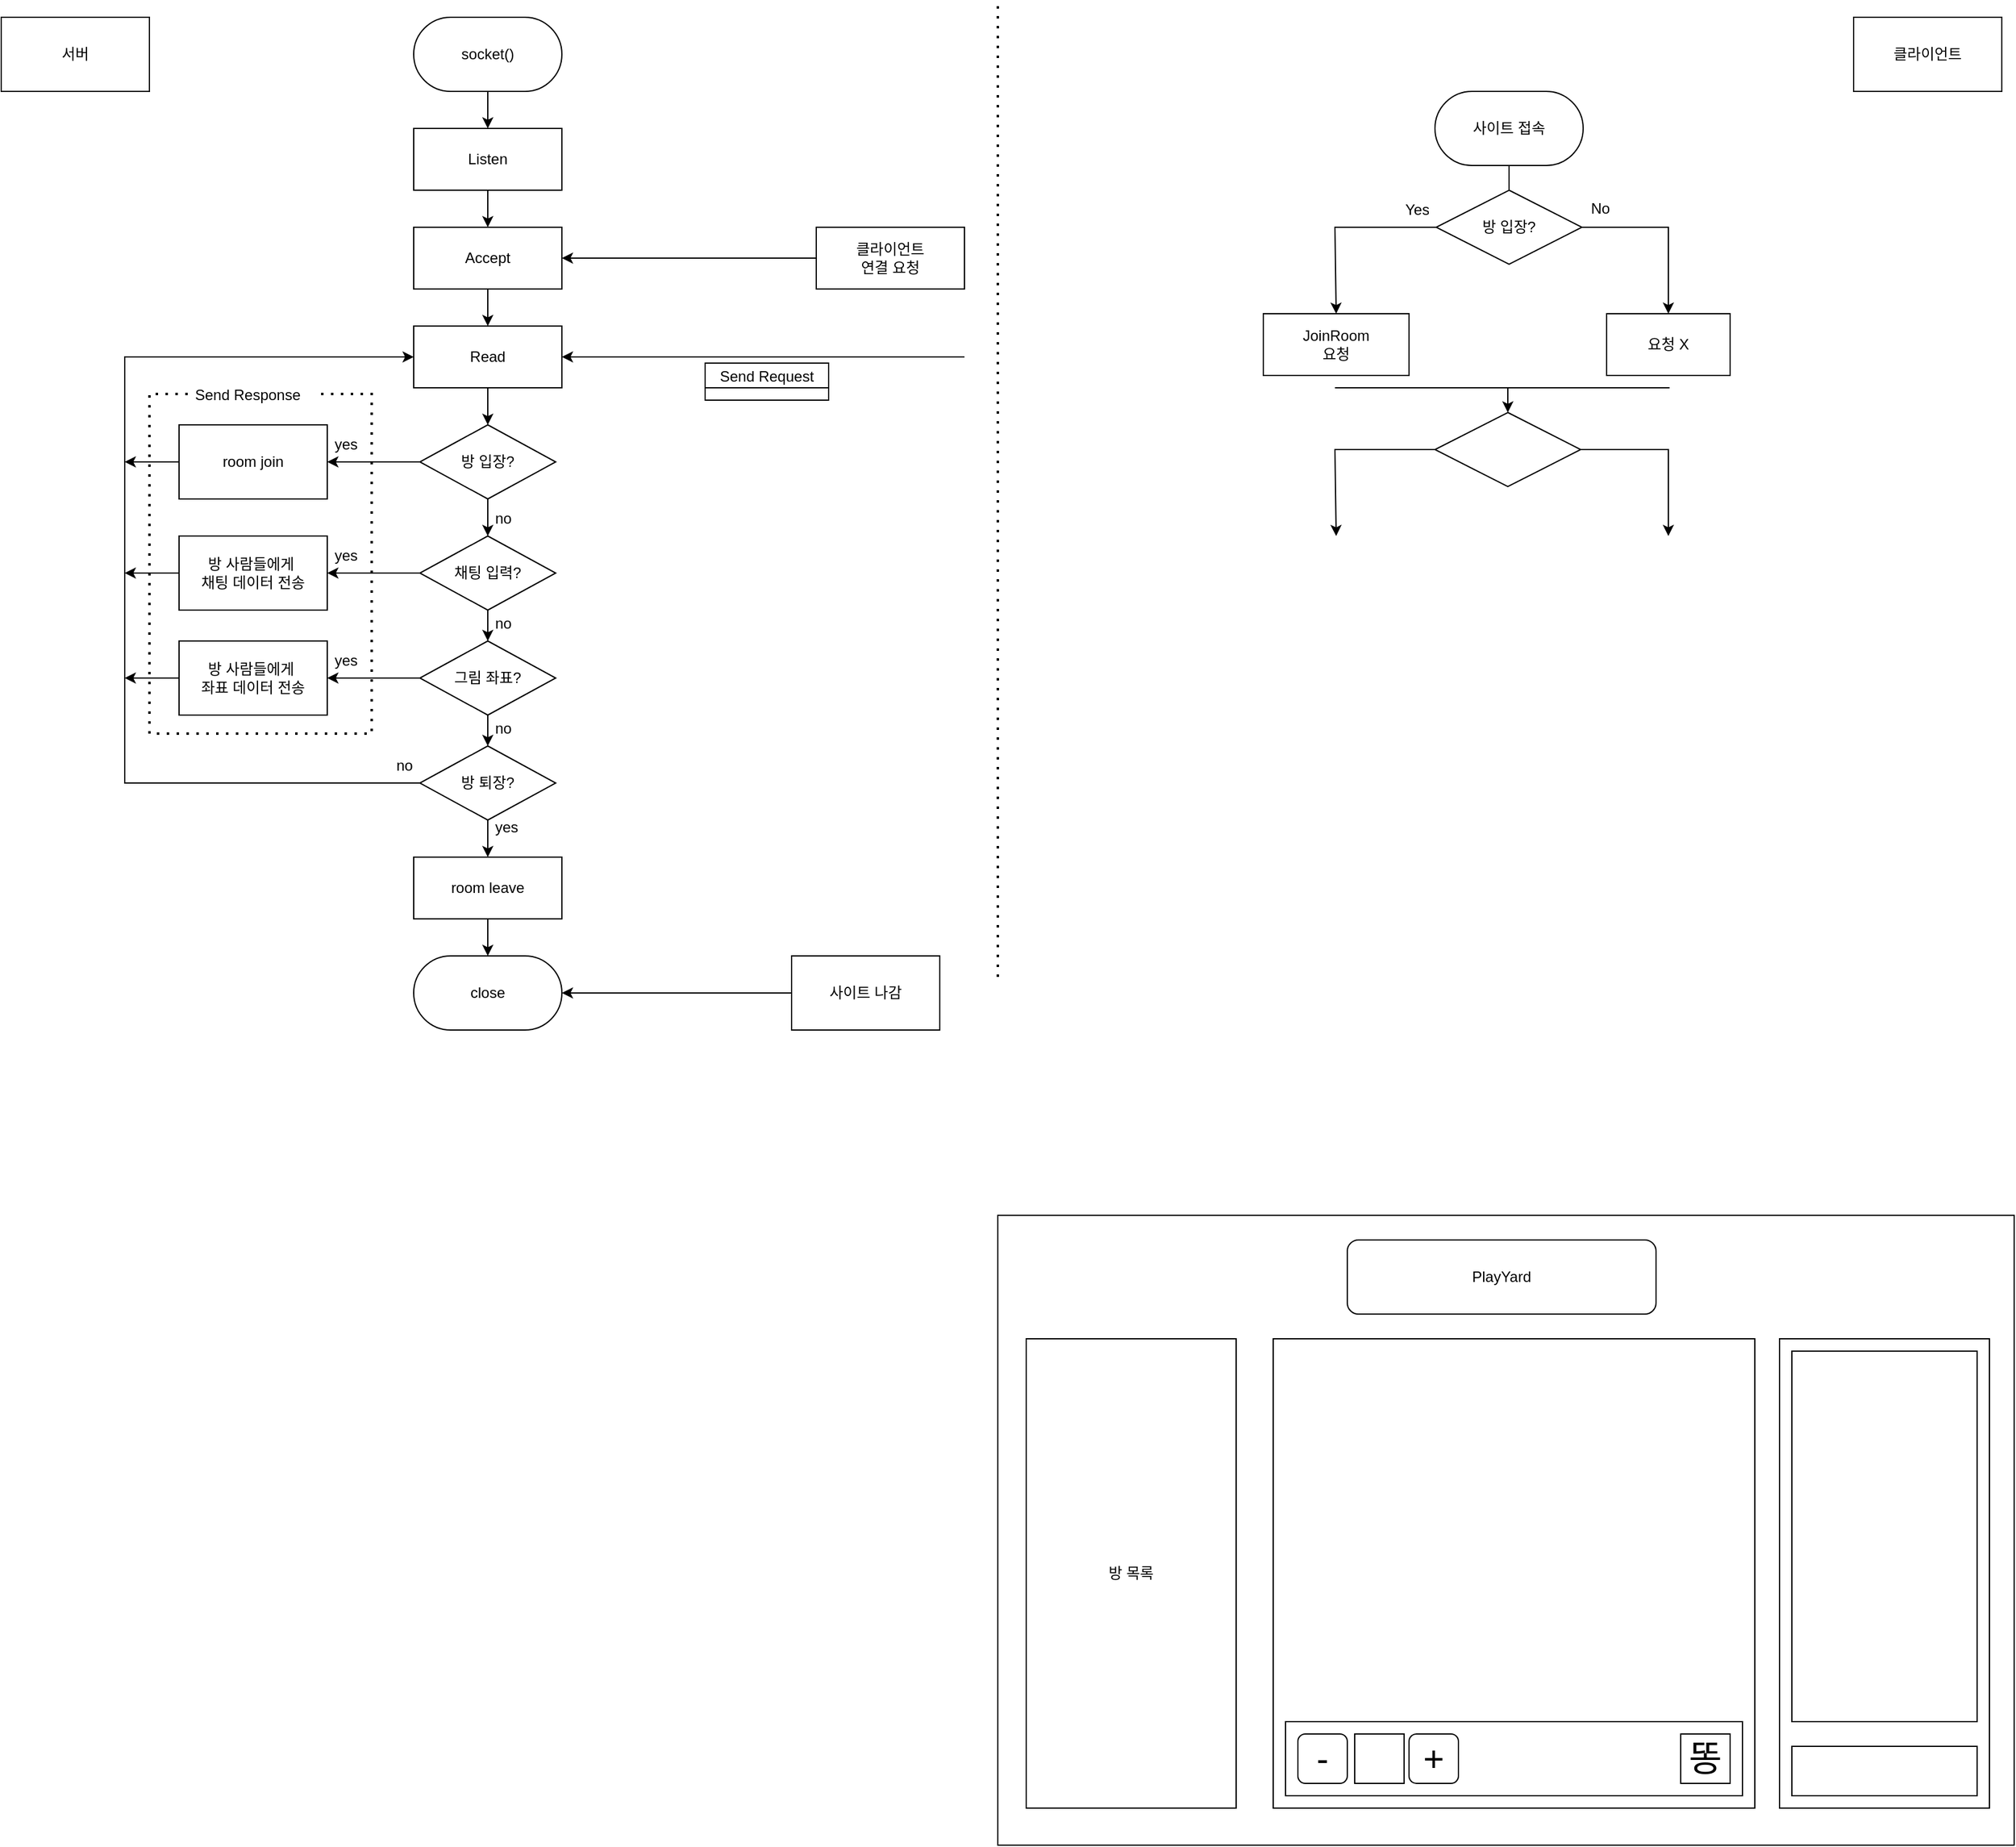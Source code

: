 <mxfile version="20.0.3" type="github">
  <diagram id="WoUSKYyLAS6QP5xmDLaz" name="Page-1">
    <mxGraphModel dx="866" dy="752" grid="1" gridSize="10" guides="1" tooltips="1" connect="1" arrows="1" fold="1" page="1" pageScale="1" pageWidth="827" pageHeight="1169" math="0" shadow="0">
      <root>
        <mxCell id="0" />
        <mxCell id="1" parent="0" />
        <mxCell id="NI60vL5AaP7EO7W3eIKq-2" value="서버" style="rounded=0;whiteSpace=wrap;html=1;" parent="1" vertex="1">
          <mxGeometry x="20" y="20" width="120" height="60" as="geometry" />
        </mxCell>
        <mxCell id="NI60vL5AaP7EO7W3eIKq-3" value="클라이언트" style="rounded=0;whiteSpace=wrap;html=1;" parent="1" vertex="1">
          <mxGeometry x="1520" y="20" width="120" height="60" as="geometry" />
        </mxCell>
        <mxCell id="NI60vL5AaP7EO7W3eIKq-4" value="" style="endArrow=none;dashed=1;html=1;dashPattern=1 3;strokeWidth=2;rounded=0;" parent="1" edge="1">
          <mxGeometry width="50" height="50" relative="1" as="geometry">
            <mxPoint x="827" y="797" as="sourcePoint" />
            <mxPoint x="827" y="7" as="targetPoint" />
          </mxGeometry>
        </mxCell>
        <mxCell id="NI60vL5AaP7EO7W3eIKq-7" value="" style="rounded=0;whiteSpace=wrap;html=1;" parent="1" vertex="1">
          <mxGeometry x="827" y="990" width="823" height="510" as="geometry" />
        </mxCell>
        <mxCell id="NI60vL5AaP7EO7W3eIKq-8" value="" style="rounded=0;whiteSpace=wrap;html=1;" parent="1" vertex="1">
          <mxGeometry x="1050" y="1090" width="390" height="380" as="geometry" />
        </mxCell>
        <mxCell id="NI60vL5AaP7EO7W3eIKq-10" value="방 목록" style="rounded=0;whiteSpace=wrap;html=1;" parent="1" vertex="1">
          <mxGeometry x="850" y="1090" width="170" height="380" as="geometry" />
        </mxCell>
        <mxCell id="NI60vL5AaP7EO7W3eIKq-11" value="" style="rounded=0;whiteSpace=wrap;html=1;" parent="1" vertex="1">
          <mxGeometry x="1460" y="1090" width="170" height="380" as="geometry" />
        </mxCell>
        <mxCell id="NI60vL5AaP7EO7W3eIKq-12" value="PlayYard" style="rounded=1;whiteSpace=wrap;html=1;" parent="1" vertex="1">
          <mxGeometry x="1110" y="1010" width="250" height="60" as="geometry" />
        </mxCell>
        <mxCell id="NI60vL5AaP7EO7W3eIKq-13" value="" style="rounded=0;whiteSpace=wrap;html=1;" parent="1" vertex="1">
          <mxGeometry x="1060" y="1400" width="370" height="60" as="geometry" />
        </mxCell>
        <mxCell id="NI60vL5AaP7EO7W3eIKq-14" value="&lt;font style=&quot;font-size: 29px;&quot;&gt;-&lt;/font&gt;" style="rounded=1;whiteSpace=wrap;html=1;" parent="1" vertex="1">
          <mxGeometry x="1070" y="1410" width="40" height="40" as="geometry" />
        </mxCell>
        <mxCell id="NI60vL5AaP7EO7W3eIKq-15" value="&lt;font style=&quot;font-size: 29px;&quot;&gt;+&lt;/font&gt;" style="rounded=1;whiteSpace=wrap;html=1;" parent="1" vertex="1">
          <mxGeometry x="1160" y="1410" width="40" height="40" as="geometry" />
        </mxCell>
        <mxCell id="NI60vL5AaP7EO7W3eIKq-16" value="" style="whiteSpace=wrap;html=1;aspect=fixed;fontSize=29;" parent="1" vertex="1">
          <mxGeometry x="1116" y="1410" width="40" height="40" as="geometry" />
        </mxCell>
        <mxCell id="NI60vL5AaP7EO7W3eIKq-17" value="똥" style="whiteSpace=wrap;html=1;aspect=fixed;fontSize=29;" parent="1" vertex="1">
          <mxGeometry x="1380" y="1410" width="40" height="40" as="geometry" />
        </mxCell>
        <mxCell id="NI60vL5AaP7EO7W3eIKq-18" value="" style="rounded=0;whiteSpace=wrap;html=1;fontSize=29;" parent="1" vertex="1">
          <mxGeometry x="1470" y="1420" width="150" height="40" as="geometry" />
        </mxCell>
        <mxCell id="NI60vL5AaP7EO7W3eIKq-19" value="" style="rounded=0;whiteSpace=wrap;html=1;fontSize=29;" parent="1" vertex="1">
          <mxGeometry x="1470" y="1100" width="150" height="300" as="geometry" />
        </mxCell>
        <mxCell id="1nU0iJgryQsgc_WQuSYV-8" value="" style="edgeStyle=orthogonalEdgeStyle;rounded=0;orthogonalLoop=1;jettySize=auto;html=1;" parent="1" source="1nU0iJgryQsgc_WQuSYV-4" target="1nU0iJgryQsgc_WQuSYV-7" edge="1">
          <mxGeometry relative="1" as="geometry" />
        </mxCell>
        <mxCell id="eC7-E6hgbhm-13LzCk_F-1" value="사이트 접속" style="rounded=1;whiteSpace=wrap;html=1;arcSize=50;" parent="1" vertex="1">
          <mxGeometry x="1181" y="80" width="120" height="60" as="geometry" />
        </mxCell>
        <mxCell id="1nU0iJgryQsgc_WQuSYV-4" value="socket()" style="rounded=1;whiteSpace=wrap;html=1;arcSize=50;" parent="1" vertex="1">
          <mxGeometry x="354" y="20" width="120" height="60" as="geometry" />
        </mxCell>
        <mxCell id="eC7-E6hgbhm-13LzCk_F-4" value="" style="endArrow=none;html=1;rounded=0;entryX=0.5;entryY=1;entryDx=0;entryDy=0;" parent="1" target="eC7-E6hgbhm-13LzCk_F-1" edge="1">
          <mxGeometry width="50" height="50" relative="1" as="geometry">
            <mxPoint x="1241" y="160" as="sourcePoint" />
            <mxPoint x="1280" y="190" as="targetPoint" />
          </mxGeometry>
        </mxCell>
        <mxCell id="1nU0iJgryQsgc_WQuSYV-10" value="" style="edgeStyle=orthogonalEdgeStyle;rounded=0;orthogonalLoop=1;jettySize=auto;html=1;" parent="1" source="1nU0iJgryQsgc_WQuSYV-7" target="1nU0iJgryQsgc_WQuSYV-9" edge="1">
          <mxGeometry relative="1" as="geometry" />
        </mxCell>
        <mxCell id="eC7-E6hgbhm-13LzCk_F-7" value="방 입장?" style="rhombus;whiteSpace=wrap;html=1;" parent="1" vertex="1">
          <mxGeometry x="1182" y="160" width="118" height="60" as="geometry" />
        </mxCell>
        <mxCell id="1nU0iJgryQsgc_WQuSYV-7" value="Listen" style="rounded=1;whiteSpace=wrap;html=1;arcSize=0;" parent="1" vertex="1">
          <mxGeometry x="354" y="110" width="120" height="50" as="geometry" />
        </mxCell>
        <mxCell id="eC7-E6hgbhm-13LzCk_F-8" value="" style="endArrow=classic;html=1;rounded=0;exitX=0;exitY=0.5;exitDx=0;exitDy=0;entryX=0.5;entryY=0;entryDx=0;entryDy=0;" parent="1" source="eC7-E6hgbhm-13LzCk_F-7" target="eC7-E6hgbhm-13LzCk_F-11" edge="1">
          <mxGeometry width="50" height="50" relative="1" as="geometry">
            <mxPoint x="1230" y="320" as="sourcePoint" />
            <mxPoint x="1240" y="260" as="targetPoint" />
            <Array as="points">
              <mxPoint x="1100" y="190" />
            </Array>
          </mxGeometry>
        </mxCell>
        <mxCell id="1nU0iJgryQsgc_WQuSYV-14" value="" style="edgeStyle=orthogonalEdgeStyle;rounded=0;orthogonalLoop=1;jettySize=auto;html=1;" parent="1" source="1nU0iJgryQsgc_WQuSYV-9" target="1nU0iJgryQsgc_WQuSYV-13" edge="1">
          <mxGeometry relative="1" as="geometry" />
        </mxCell>
        <mxCell id="1nU0iJgryQsgc_WQuSYV-9" value="Accept" style="whiteSpace=wrap;html=1;rounded=1;arcSize=0;" parent="1" vertex="1">
          <mxGeometry x="354" y="190" width="120" height="50" as="geometry" />
        </mxCell>
        <mxCell id="eC7-E6hgbhm-13LzCk_F-11" value="JoinRoom&lt;br&gt;요청" style="rounded=0;whiteSpace=wrap;html=1;" parent="1" vertex="1">
          <mxGeometry x="1042" y="260" width="118" height="50" as="geometry" />
        </mxCell>
        <mxCell id="1nU0iJgryQsgc_WQuSYV-11" value="" style="endArrow=classic;html=1;rounded=0;entryX=1;entryY=0.5;entryDx=0;entryDy=0;" parent="1" target="1nU0iJgryQsgc_WQuSYV-9" edge="1">
          <mxGeometry width="50" height="50" relative="1" as="geometry">
            <mxPoint x="680" y="215" as="sourcePoint" />
            <mxPoint x="420" y="260" as="targetPoint" />
          </mxGeometry>
        </mxCell>
        <mxCell id="eC7-E6hgbhm-13LzCk_F-14" value="Yes" style="text;strokeColor=none;fillColor=none;align=left;verticalAlign=middle;spacingLeft=4;spacingRight=4;overflow=hidden;points=[[0,0.5],[1,0.5]];portConstraint=eastwest;rotatable=0;" parent="1" vertex="1">
          <mxGeometry x="1151" y="160" width="30" height="30" as="geometry" />
        </mxCell>
        <mxCell id="eC7-E6hgbhm-13LzCk_F-15" value="No" style="text;html=1;strokeColor=none;fillColor=none;align=center;verticalAlign=middle;whiteSpace=wrap;rounded=0;" parent="1" vertex="1">
          <mxGeometry x="1300" y="160" width="30" height="30" as="geometry" />
        </mxCell>
        <mxCell id="1nU0iJgryQsgc_WQuSYV-34" value="" style="edgeStyle=orthogonalEdgeStyle;rounded=0;orthogonalLoop=1;jettySize=auto;html=1;" parent="1" source="1nU0iJgryQsgc_WQuSYV-13" target="1nU0iJgryQsgc_WQuSYV-33" edge="1">
          <mxGeometry relative="1" as="geometry" />
        </mxCell>
        <mxCell id="1nU0iJgryQsgc_WQuSYV-13" value="Read" style="whiteSpace=wrap;html=1;rounded=1;arcSize=0;" parent="1" vertex="1">
          <mxGeometry x="354" y="270" width="120" height="50" as="geometry" />
        </mxCell>
        <mxCell id="1nU0iJgryQsgc_WQuSYV-15" value="" style="endArrow=classic;html=1;rounded=0;entryX=1;entryY=0.5;entryDx=0;entryDy=0;" parent="1" target="1nU0iJgryQsgc_WQuSYV-13" edge="1">
          <mxGeometry width="50" height="50" relative="1" as="geometry">
            <mxPoint x="800" y="295" as="sourcePoint" />
            <mxPoint x="420" y="260" as="targetPoint" />
          </mxGeometry>
        </mxCell>
        <mxCell id="1nU0iJgryQsgc_WQuSYV-19" value="Send Request" style="swimlane;fontStyle=0;childLayout=stackLayout;horizontal=1;startSize=20;horizontalStack=0;resizeParent=1;resizeParentMax=0;resizeLast=0;collapsible=1;marginBottom=0;" parent="1" vertex="1" collapsed="1">
          <mxGeometry x="590" y="300" width="100" height="30" as="geometry">
            <mxRectangle x="590" y="300" width="140" height="140" as="alternateBounds" />
          </mxGeometry>
        </mxCell>
        <mxCell id="1nU0iJgryQsgc_WQuSYV-20" value="방 입장 " style="text;strokeColor=none;fillColor=none;align=left;verticalAlign=middle;spacingLeft=4;spacingRight=4;overflow=hidden;points=[[0,0.5],[1,0.5]];portConstraint=eastwest;rotatable=0;" parent="1nU0iJgryQsgc_WQuSYV-19" vertex="1">
          <mxGeometry y="20" width="140" height="30" as="geometry" />
        </mxCell>
        <mxCell id="1nU0iJgryQsgc_WQuSYV-21" value="채팅 입력" style="text;strokeColor=none;fillColor=none;align=left;verticalAlign=middle;spacingLeft=4;spacingRight=4;overflow=hidden;points=[[0,0.5],[1,0.5]];portConstraint=eastwest;rotatable=0;" parent="1nU0iJgryQsgc_WQuSYV-19" vertex="1">
          <mxGeometry y="50" width="140" height="30" as="geometry" />
        </mxCell>
        <mxCell id="1nU0iJgryQsgc_WQuSYV-22" value="그림 좌표" style="text;strokeColor=none;fillColor=none;align=left;verticalAlign=middle;spacingLeft=4;spacingRight=4;overflow=hidden;points=[[0,0.5],[1,0.5]];portConstraint=eastwest;rotatable=0;" parent="1nU0iJgryQsgc_WQuSYV-19" vertex="1">
          <mxGeometry y="80" width="140" height="30" as="geometry" />
        </mxCell>
        <mxCell id="1nU0iJgryQsgc_WQuSYV-29" value="방 퇴장" style="text;strokeColor=none;fillColor=none;align=left;verticalAlign=middle;spacingLeft=4;spacingRight=4;overflow=hidden;points=[[0,0.5],[1,0.5]];portConstraint=eastwest;rotatable=0;" parent="1nU0iJgryQsgc_WQuSYV-19" vertex="1">
          <mxGeometry y="110" width="140" height="30" as="geometry" />
        </mxCell>
        <mxCell id="1nU0iJgryQsgc_WQuSYV-37" value="" style="edgeStyle=orthogonalEdgeStyle;rounded=0;orthogonalLoop=1;jettySize=auto;html=1;" parent="1" source="1nU0iJgryQsgc_WQuSYV-33" target="1nU0iJgryQsgc_WQuSYV-36" edge="1">
          <mxGeometry relative="1" as="geometry" />
        </mxCell>
        <mxCell id="1nU0iJgryQsgc_WQuSYV-40" value="" style="edgeStyle=orthogonalEdgeStyle;rounded=0;orthogonalLoop=1;jettySize=auto;html=1;" parent="1" source="1nU0iJgryQsgc_WQuSYV-33" target="1nU0iJgryQsgc_WQuSYV-39" edge="1">
          <mxGeometry relative="1" as="geometry" />
        </mxCell>
        <mxCell id="1nU0iJgryQsgc_WQuSYV-33" value="방 입장?" style="rhombus;whiteSpace=wrap;html=1;rounded=1;arcSize=0;" parent="1" vertex="1">
          <mxGeometry x="359" y="350" width="110" height="60" as="geometry" />
        </mxCell>
        <mxCell id="z7oYP6aFVALT8as85rb3-2" value="" style="endArrow=classic;html=1;rounded=0;exitX=1;exitY=0.5;exitDx=0;exitDy=0;entryX=0.5;entryY=0;entryDx=0;entryDy=0;" parent="1" source="eC7-E6hgbhm-13LzCk_F-7" target="z7oYP6aFVALT8as85rb3-3" edge="1">
          <mxGeometry width="50" height="50" relative="1" as="geometry">
            <mxPoint x="1251" y="230" as="sourcePoint" />
            <mxPoint x="1340" y="190" as="targetPoint" />
            <Array as="points">
              <mxPoint x="1370" y="190" />
            </Array>
          </mxGeometry>
        </mxCell>
        <mxCell id="1nU0iJgryQsgc_WQuSYV-35" value="클라이언트&lt;br&gt;연결 요청" style="rounded=0;whiteSpace=wrap;html=1;" parent="1" vertex="1">
          <mxGeometry x="680" y="190" width="120" height="50" as="geometry" />
        </mxCell>
        <mxCell id="z7oYP6aFVALT8as85rb3-3" value="요청 X" style="rounded=0;whiteSpace=wrap;html=1;" parent="1" vertex="1">
          <mxGeometry x="1320" y="260" width="100" height="50" as="geometry" />
        </mxCell>
        <mxCell id="1nU0iJgryQsgc_WQuSYV-36" value="room join" style="whiteSpace=wrap;html=1;rounded=1;arcSize=0;" parent="1" vertex="1">
          <mxGeometry x="164" y="350" width="120" height="60" as="geometry" />
        </mxCell>
        <mxCell id="z7oYP6aFVALT8as85rb3-6" value="" style="rhombus;whiteSpace=wrap;html=1;" parent="1" vertex="1">
          <mxGeometry x="1181" y="340" width="118" height="60" as="geometry" />
        </mxCell>
        <mxCell id="1nU0iJgryQsgc_WQuSYV-38" value="yes" style="text;strokeColor=none;fillColor=none;align=left;verticalAlign=middle;spacingLeft=4;spacingRight=4;overflow=hidden;points=[[0,0.5],[1,0.5]];portConstraint=eastwest;rotatable=0;" parent="1" vertex="1">
          <mxGeometry x="284" y="350" width="80" height="30" as="geometry" />
        </mxCell>
        <mxCell id="z7oYP6aFVALT8as85rb3-7" value="" style="endArrow=classic;html=1;rounded=0;exitX=1;exitY=0.5;exitDx=0;exitDy=0;" parent="1" source="z7oYP6aFVALT8as85rb3-6" edge="1">
          <mxGeometry width="50" height="50" relative="1" as="geometry">
            <mxPoint x="1310" y="200" as="sourcePoint" />
            <mxPoint x="1370" y="440" as="targetPoint" />
            <Array as="points">
              <mxPoint x="1370" y="370" />
            </Array>
          </mxGeometry>
        </mxCell>
        <mxCell id="1nU0iJgryQsgc_WQuSYV-43" value="" style="edgeStyle=orthogonalEdgeStyle;rounded=0;orthogonalLoop=1;jettySize=auto;html=1;" parent="1" source="1nU0iJgryQsgc_WQuSYV-39" target="1nU0iJgryQsgc_WQuSYV-42" edge="1">
          <mxGeometry relative="1" as="geometry" />
        </mxCell>
        <mxCell id="z7oYP6aFVALT8as85rb3-8" value="" style="endArrow=classic;html=1;rounded=0;exitX=0;exitY=0.5;exitDx=0;exitDy=0;entryX=0.5;entryY=0;entryDx=0;entryDy=0;" parent="1" edge="1">
          <mxGeometry width="50" height="50" relative="1" as="geometry">
            <mxPoint x="1182" y="370" as="sourcePoint" />
            <mxPoint x="1101" y="440" as="targetPoint" />
            <Array as="points">
              <mxPoint x="1100" y="370" />
            </Array>
          </mxGeometry>
        </mxCell>
        <mxCell id="1nU0iJgryQsgc_WQuSYV-54" value="" style="edgeStyle=orthogonalEdgeStyle;rounded=0;orthogonalLoop=1;jettySize=auto;html=1;" parent="1" source="1nU0iJgryQsgc_WQuSYV-39" target="1nU0iJgryQsgc_WQuSYV-53" edge="1">
          <mxGeometry relative="1" as="geometry" />
        </mxCell>
        <mxCell id="z7oYP6aFVALT8as85rb3-9" value="" style="endArrow=none;html=1;rounded=0;" parent="1" edge="1">
          <mxGeometry width="50" height="50" relative="1" as="geometry">
            <mxPoint x="1111" y="320" as="sourcePoint" />
            <mxPoint x="1371" y="320" as="targetPoint" />
          </mxGeometry>
        </mxCell>
        <mxCell id="1nU0iJgryQsgc_WQuSYV-39" value="채팅 입력?" style="rhombus;whiteSpace=wrap;html=1;rounded=1;arcSize=0;" parent="1" vertex="1">
          <mxGeometry x="359" y="440" width="110" height="60" as="geometry" />
        </mxCell>
        <mxCell id="z7oYP6aFVALT8as85rb3-10" value="" style="endArrow=classic;html=1;rounded=0;entryX=0.5;entryY=0;entryDx=0;entryDy=0;" parent="1" target="z7oYP6aFVALT8as85rb3-6" edge="1">
          <mxGeometry width="50" height="50" relative="1" as="geometry">
            <mxPoint x="1240" y="320" as="sourcePoint" />
            <mxPoint x="1170" y="270" as="targetPoint" />
          </mxGeometry>
        </mxCell>
        <mxCell id="1nU0iJgryQsgc_WQuSYV-41" value="no" style="text;strokeColor=none;fillColor=none;align=left;verticalAlign=middle;spacingLeft=4;spacingRight=4;overflow=hidden;points=[[0,0.5],[1,0.5]];portConstraint=eastwest;rotatable=0;" parent="1" vertex="1">
          <mxGeometry x="414" y="410" width="80" height="30" as="geometry" />
        </mxCell>
        <mxCell id="z7oYP6aFVALT8as85rb3-11" value="" style="endArrow=none;html=1;rounded=0;" parent="1" edge="1">
          <mxGeometry width="50" height="50" relative="1" as="geometry">
            <mxPoint x="1100" y="320" as="sourcePoint" />
            <mxPoint x="1371" y="320" as="targetPoint" />
          </mxGeometry>
        </mxCell>
        <mxCell id="1nU0iJgryQsgc_WQuSYV-45" value="" style="edgeStyle=orthogonalEdgeStyle;rounded=0;orthogonalLoop=1;jettySize=auto;html=1;" parent="1" source="1nU0iJgryQsgc_WQuSYV-42" target="1nU0iJgryQsgc_WQuSYV-44" edge="1">
          <mxGeometry relative="1" as="geometry" />
        </mxCell>
        <mxCell id="1nU0iJgryQsgc_WQuSYV-56" value="" style="edgeStyle=orthogonalEdgeStyle;rounded=0;orthogonalLoop=1;jettySize=auto;html=1;" parent="1" source="1nU0iJgryQsgc_WQuSYV-42" target="1nU0iJgryQsgc_WQuSYV-55" edge="1">
          <mxGeometry relative="1" as="geometry" />
        </mxCell>
        <mxCell id="1nU0iJgryQsgc_WQuSYV-42" value="그림 좌표?" style="rhombus;whiteSpace=wrap;html=1;rounded=1;arcSize=0;" parent="1" vertex="1">
          <mxGeometry x="359" y="525" width="110" height="60" as="geometry" />
        </mxCell>
        <mxCell id="1nU0iJgryQsgc_WQuSYV-49" value="" style="edgeStyle=orthogonalEdgeStyle;rounded=0;orthogonalLoop=1;jettySize=auto;html=1;" parent="1" source="1nU0iJgryQsgc_WQuSYV-44" target="1nU0iJgryQsgc_WQuSYV-48" edge="1">
          <mxGeometry relative="1" as="geometry" />
        </mxCell>
        <mxCell id="1nU0iJgryQsgc_WQuSYV-44" value="방 퇴장?" style="rhombus;whiteSpace=wrap;html=1;rounded=1;arcSize=0;" parent="1" vertex="1">
          <mxGeometry x="359" y="610" width="110" height="60" as="geometry" />
        </mxCell>
        <mxCell id="1nU0iJgryQsgc_WQuSYV-46" value="no" style="text;strokeColor=none;fillColor=none;align=left;verticalAlign=middle;spacingLeft=4;spacingRight=4;overflow=hidden;points=[[0,0.5],[1,0.5]];portConstraint=eastwest;rotatable=0;" parent="1" vertex="1">
          <mxGeometry x="414" y="495" width="80" height="30" as="geometry" />
        </mxCell>
        <mxCell id="1nU0iJgryQsgc_WQuSYV-47" value="no" style="text;strokeColor=none;fillColor=none;align=left;verticalAlign=middle;spacingLeft=4;spacingRight=4;overflow=hidden;points=[[0,0.5],[1,0.5]];portConstraint=eastwest;rotatable=0;" parent="1" vertex="1">
          <mxGeometry x="414" y="580" width="80" height="30" as="geometry" />
        </mxCell>
        <mxCell id="1nU0iJgryQsgc_WQuSYV-48" value="room leave" style="whiteSpace=wrap;html=1;rounded=1;arcSize=0;" parent="1" vertex="1">
          <mxGeometry x="354" y="700" width="120" height="50" as="geometry" />
        </mxCell>
        <mxCell id="1nU0iJgryQsgc_WQuSYV-50" value="" style="endArrow=classic;html=1;rounded=0;exitX=0;exitY=0.5;exitDx=0;exitDy=0;entryX=0;entryY=0.5;entryDx=0;entryDy=0;" parent="1" source="1nU0iJgryQsgc_WQuSYV-44" target="1nU0iJgryQsgc_WQuSYV-13" edge="1">
          <mxGeometry width="50" height="50" relative="1" as="geometry">
            <mxPoint x="370" y="520" as="sourcePoint" />
            <mxPoint x="120" y="290" as="targetPoint" />
            <Array as="points">
              <mxPoint x="120" y="640" />
              <mxPoint x="120" y="295" />
            </Array>
          </mxGeometry>
        </mxCell>
        <mxCell id="1nU0iJgryQsgc_WQuSYV-51" value="no" style="text;strokeColor=none;fillColor=none;align=left;verticalAlign=middle;spacingLeft=4;spacingRight=4;overflow=hidden;points=[[0,0.5],[1,0.5]];portConstraint=eastwest;rotatable=0;" parent="1" vertex="1">
          <mxGeometry x="334" y="610" width="80" height="30" as="geometry" />
        </mxCell>
        <mxCell id="1nU0iJgryQsgc_WQuSYV-52" value="yes" style="text;strokeColor=none;fillColor=none;align=left;verticalAlign=middle;spacingLeft=4;spacingRight=4;overflow=hidden;points=[[0,0.5],[1,0.5]];portConstraint=eastwest;rotatable=0;" parent="1" vertex="1">
          <mxGeometry x="414" y="660" width="80" height="30" as="geometry" />
        </mxCell>
        <mxCell id="1nU0iJgryQsgc_WQuSYV-53" value="방 사람들에게&amp;nbsp;&lt;br&gt;채팅 데이터 전송" style="whiteSpace=wrap;html=1;rounded=1;arcSize=0;" parent="1" vertex="1">
          <mxGeometry x="164" y="440" width="120" height="60" as="geometry" />
        </mxCell>
        <mxCell id="1nU0iJgryQsgc_WQuSYV-55" value="방 사람들에게&amp;nbsp;&lt;br&gt;좌표 데이터 전송" style="whiteSpace=wrap;html=1;rounded=1;arcSize=0;" parent="1" vertex="1">
          <mxGeometry x="164" y="525" width="120" height="60" as="geometry" />
        </mxCell>
        <mxCell id="1nU0iJgryQsgc_WQuSYV-57" value="yes" style="text;strokeColor=none;fillColor=none;align=left;verticalAlign=middle;spacingLeft=4;spacingRight=4;overflow=hidden;points=[[0,0.5],[1,0.5]];portConstraint=eastwest;rotatable=0;" parent="1" vertex="1">
          <mxGeometry x="284" y="440" width="80" height="30" as="geometry" />
        </mxCell>
        <mxCell id="1nU0iJgryQsgc_WQuSYV-58" value="yes" style="text;strokeColor=none;fillColor=none;align=left;verticalAlign=middle;spacingLeft=4;spacingRight=4;overflow=hidden;points=[[0,0.5],[1,0.5]];portConstraint=eastwest;rotatable=0;" parent="1" vertex="1">
          <mxGeometry x="284" y="525" width="80" height="30" as="geometry" />
        </mxCell>
        <mxCell id="1nU0iJgryQsgc_WQuSYV-59" value="" style="endArrow=classic;html=1;rounded=0;exitX=0;exitY=0.5;exitDx=0;exitDy=0;" parent="1" source="1nU0iJgryQsgc_WQuSYV-55" edge="1">
          <mxGeometry width="50" height="50" relative="1" as="geometry">
            <mxPoint x="160" y="560" as="sourcePoint" />
            <mxPoint x="120" y="555" as="targetPoint" />
          </mxGeometry>
        </mxCell>
        <mxCell id="1nU0iJgryQsgc_WQuSYV-60" value="" style="endArrow=classic;html=1;rounded=0;exitX=0;exitY=0.5;exitDx=0;exitDy=0;" parent="1" source="1nU0iJgryQsgc_WQuSYV-53" edge="1">
          <mxGeometry width="50" height="50" relative="1" as="geometry">
            <mxPoint x="430" y="510" as="sourcePoint" />
            <mxPoint x="120" y="470" as="targetPoint" />
          </mxGeometry>
        </mxCell>
        <mxCell id="1nU0iJgryQsgc_WQuSYV-61" value="" style="endArrow=classic;html=1;rounded=0;exitX=0;exitY=0.5;exitDx=0;exitDy=0;" parent="1" source="1nU0iJgryQsgc_WQuSYV-36" edge="1">
          <mxGeometry width="50" height="50" relative="1" as="geometry">
            <mxPoint x="430" y="510" as="sourcePoint" />
            <mxPoint x="120" y="380" as="targetPoint" />
          </mxGeometry>
        </mxCell>
        <mxCell id="1nU0iJgryQsgc_WQuSYV-62" value="close" style="rounded=1;whiteSpace=wrap;html=1;arcSize=50;" parent="1" vertex="1">
          <mxGeometry x="354" y="780" width="120" height="60" as="geometry" />
        </mxCell>
        <mxCell id="1nU0iJgryQsgc_WQuSYV-63" value="" style="endArrow=classic;html=1;rounded=0;exitX=0.5;exitY=1;exitDx=0;exitDy=0;entryX=0.5;entryY=0;entryDx=0;entryDy=0;" parent="1" source="1nU0iJgryQsgc_WQuSYV-48" target="1nU0iJgryQsgc_WQuSYV-62" edge="1">
          <mxGeometry width="50" height="50" relative="1" as="geometry">
            <mxPoint x="420" y="710" as="sourcePoint" />
            <mxPoint x="470" y="660" as="targetPoint" />
          </mxGeometry>
        </mxCell>
        <mxCell id="1nU0iJgryQsgc_WQuSYV-64" value="" style="endArrow=classic;html=1;rounded=0;entryX=1;entryY=0.5;entryDx=0;entryDy=0;" parent="1" target="1nU0iJgryQsgc_WQuSYV-62" edge="1">
          <mxGeometry width="50" height="50" relative="1" as="geometry">
            <mxPoint x="660" y="810" as="sourcePoint" />
            <mxPoint x="470" y="660" as="targetPoint" />
          </mxGeometry>
        </mxCell>
        <mxCell id="1nU0iJgryQsgc_WQuSYV-65" value="사이트 나감" style="rounded=0;whiteSpace=wrap;html=1;" parent="1" vertex="1">
          <mxGeometry x="660" y="780" width="120" height="60" as="geometry" />
        </mxCell>
        <mxCell id="gKPgeCyqO32LE-ZK3pid-1" value="Send Response" style="text;strokeColor=none;fillColor=none;align=left;verticalAlign=middle;spacingLeft=4;spacingRight=4;overflow=hidden;points=[[0,0.5],[1,0.5]];portConstraint=eastwest;rotatable=0;" vertex="1" parent="1">
          <mxGeometry x="171" y="310" width="106" height="30" as="geometry" />
        </mxCell>
        <mxCell id="gKPgeCyqO32LE-ZK3pid-3" value="" style="endArrow=none;dashed=1;html=1;dashPattern=1 3;strokeWidth=2;rounded=0;entryX=1;entryY=0.5;entryDx=0;entryDy=0;exitX=0;exitY=0.5;exitDx=0;exitDy=0;" edge="1" parent="1" source="gKPgeCyqO32LE-ZK3pid-1" target="gKPgeCyqO32LE-ZK3pid-1">
          <mxGeometry width="50" height="50" relative="1" as="geometry">
            <mxPoint x="320" y="600" as="sourcePoint" />
            <mxPoint x="320" y="360" as="targetPoint" />
            <Array as="points">
              <mxPoint x="140" y="325" />
              <mxPoint x="140" y="600" />
              <mxPoint x="320" y="600" />
              <mxPoint x="320" y="325" />
            </Array>
          </mxGeometry>
        </mxCell>
      </root>
    </mxGraphModel>
  </diagram>
</mxfile>
